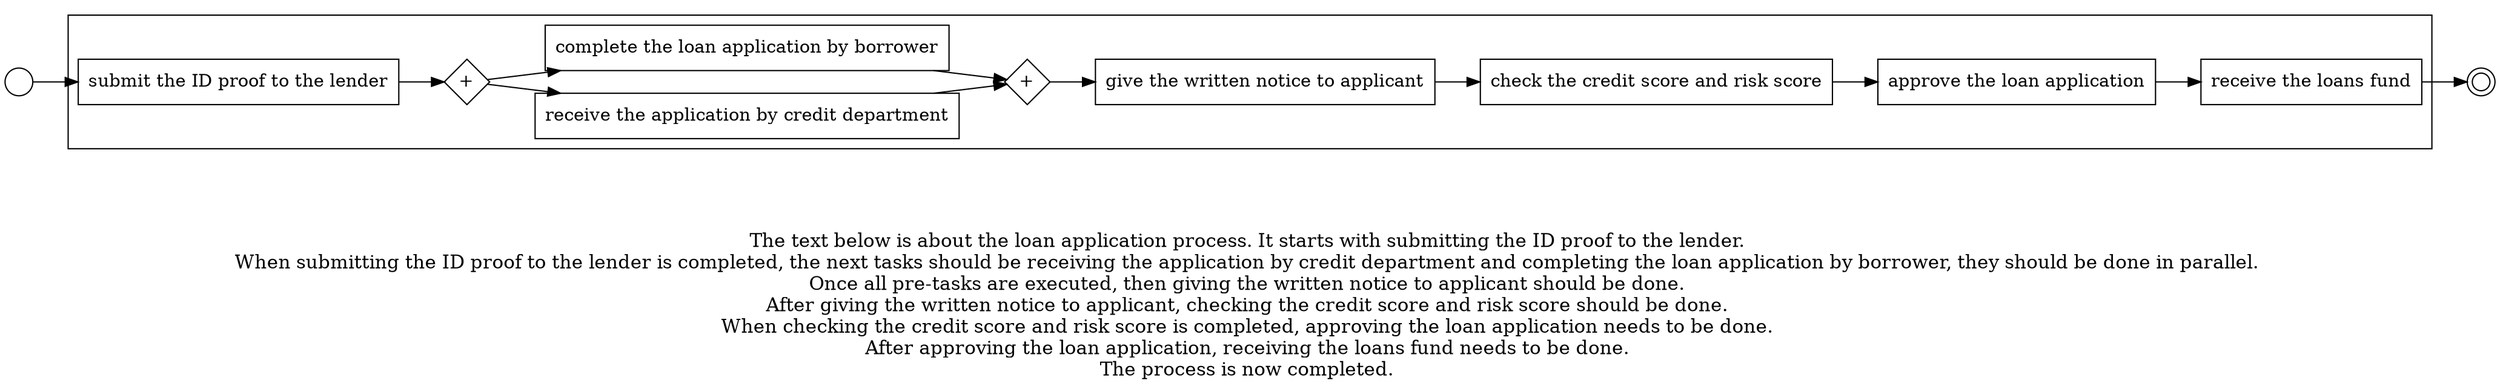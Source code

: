 digraph loan_application_process_128 {
	graph [rankdir=LR]
	START_NODE [label="" shape=circle width=0.3]
	subgraph CLUSTER_0 {
		"submit the ID proof to the lender" [shape=box]
		"AND_SPLIT--2. Loan application_4MU4" [label="+" fixedsize=true shape=diamond width=0.5]
		"submit the ID proof to the lender" -> "AND_SPLIT--2. Loan application_4MU4"
		"receive the application by credit department" [shape=box]
		"AND_SPLIT--2. Loan application_4MU4" -> "receive the application by credit department"
		"complete the loan application by borrower" [shape=box]
		"AND_SPLIT--2. Loan application_4MU4" -> "complete the loan application by borrower"
		"AND_JOIN--2. Loan application_4MU4" [label="+" fixedsize=true shape=diamond width=0.5]
		"receive the application by credit department" -> "AND_JOIN--2. Loan application_4MU4"
		"complete the loan application by borrower" -> "AND_JOIN--2. Loan application_4MU4"
		"give the written notice to applicant" [shape=box]
		"AND_JOIN--2. Loan application_4MU4" -> "give the written notice to applicant"
		"check the credit score and risk score" [shape=box]
		"give the written notice to applicant" -> "check the credit score and risk score"
		"approve the loan application" [shape=box]
		"check the credit score and risk score" -> "approve the loan application"
		"receive the loans fund" [shape=box]
		"approve the loan application" -> "receive the loans fund"
	}
	START_NODE -> "submit the ID proof to the lender"
	END_NODE [label="" shape=doublecircle width=0.2]
	"receive the loans fund" -> END_NODE
	fontsize=15 label="\n\n
The text below is about the loan application process. It starts with submitting the ID proof to the lender. 
When submitting the ID proof to the lender is completed, the next tasks should be receiving the application by credit department and completing the loan application by borrower, they should be done in parallel. 
Once all pre-tasks are executed, then giving the written notice to applicant should be done. 
After giving the written notice to applicant, checking the credit score and risk score should be done. 
When checking the credit score and risk score is completed, approving the loan application needs to be done. 
After approving the loan application, receiving the loans fund needs to be done. 
The process is now completed. 
"
}
